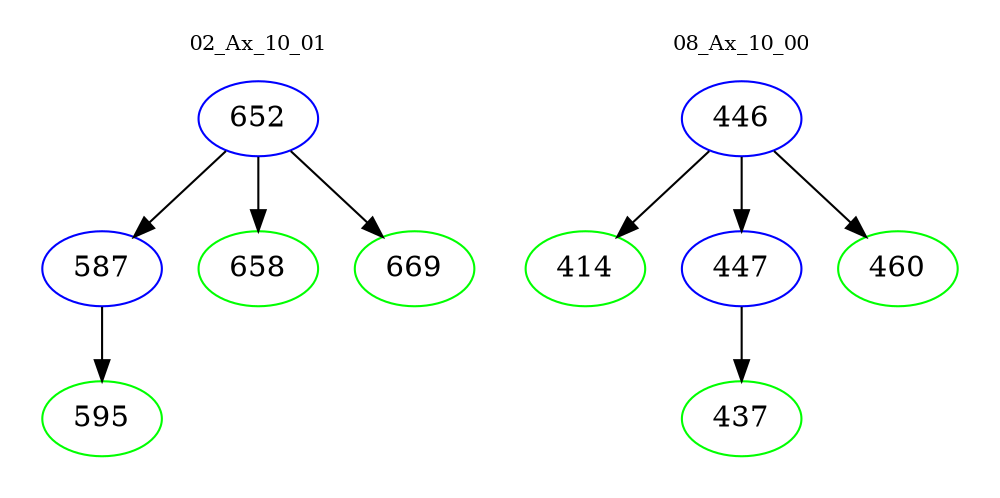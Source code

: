 digraph{
subgraph cluster_0 {
color = white
label = "02_Ax_10_01";
fontsize=10;
T0_652 [label="652", color="blue"]
T0_652 -> T0_587 [color="black"]
T0_587 [label="587", color="blue"]
T0_587 -> T0_595 [color="black"]
T0_595 [label="595", color="green"]
T0_652 -> T0_658 [color="black"]
T0_658 [label="658", color="green"]
T0_652 -> T0_669 [color="black"]
T0_669 [label="669", color="green"]
}
subgraph cluster_1 {
color = white
label = "08_Ax_10_00";
fontsize=10;
T1_446 [label="446", color="blue"]
T1_446 -> T1_414 [color="black"]
T1_414 [label="414", color="green"]
T1_446 -> T1_447 [color="black"]
T1_447 [label="447", color="blue"]
T1_447 -> T1_437 [color="black"]
T1_437 [label="437", color="green"]
T1_446 -> T1_460 [color="black"]
T1_460 [label="460", color="green"]
}
}
